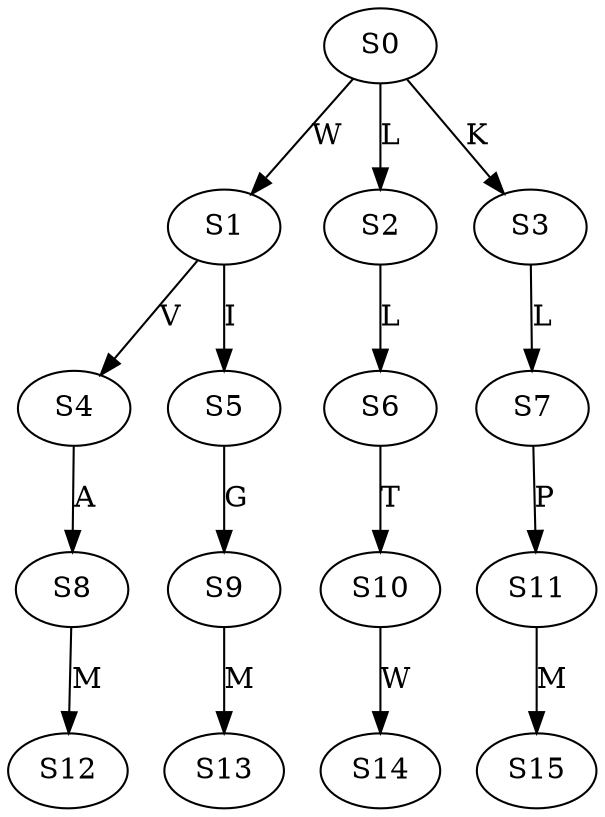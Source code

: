strict digraph  {
	S0 -> S1 [ label = W ];
	S0 -> S2 [ label = L ];
	S0 -> S3 [ label = K ];
	S1 -> S4 [ label = V ];
	S1 -> S5 [ label = I ];
	S2 -> S6 [ label = L ];
	S3 -> S7 [ label = L ];
	S4 -> S8 [ label = A ];
	S5 -> S9 [ label = G ];
	S6 -> S10 [ label = T ];
	S7 -> S11 [ label = P ];
	S8 -> S12 [ label = M ];
	S9 -> S13 [ label = M ];
	S10 -> S14 [ label = W ];
	S11 -> S15 [ label = M ];
}

